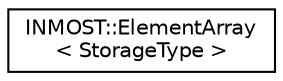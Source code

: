 digraph "Graphical Class Hierarchy"
{
  edge [fontname="Helvetica",fontsize="10",labelfontname="Helvetica",labelfontsize="10"];
  node [fontname="Helvetica",fontsize="10",shape=record];
  rankdir="LR";
  Node1 [label="INMOST::ElementArray\l\< StorageType \>",height=0.2,width=0.4,color="black", fillcolor="white", style="filled",URL="$classINMOST_1_1ElementArray.html"];
}
